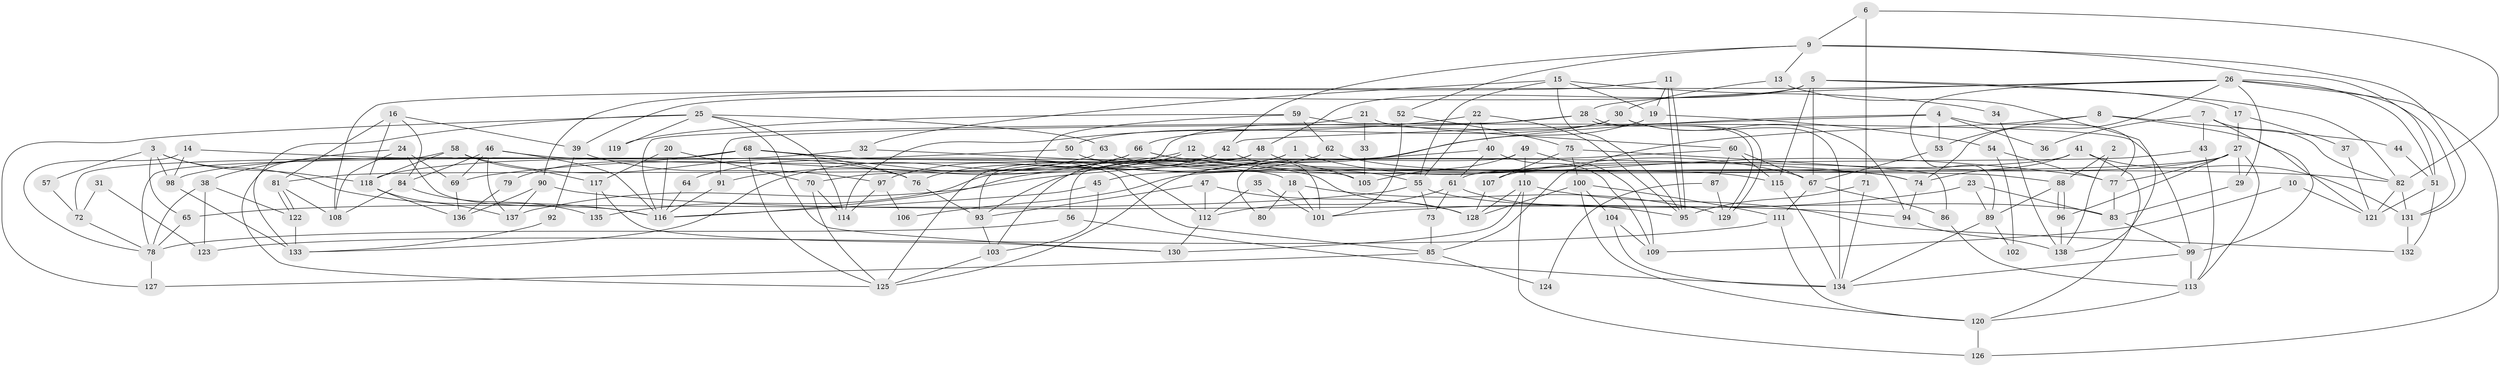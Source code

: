 // Generated by graph-tools (version 1.1) at 2025/50/03/09/25 03:50:03]
// undirected, 138 vertices, 276 edges
graph export_dot {
graph [start="1"]
  node [color=gray90,style=filled];
  1;
  2;
  3;
  4;
  5;
  6;
  7;
  8;
  9;
  10;
  11;
  12;
  13;
  14;
  15;
  16;
  17;
  18;
  19;
  20;
  21;
  22;
  23;
  24;
  25;
  26;
  27;
  28;
  29;
  30;
  31;
  32;
  33;
  34;
  35;
  36;
  37;
  38;
  39;
  40;
  41;
  42;
  43;
  44;
  45;
  46;
  47;
  48;
  49;
  50;
  51;
  52;
  53;
  54;
  55;
  56;
  57;
  58;
  59;
  60;
  61;
  62;
  63;
  64;
  65;
  66;
  67;
  68;
  69;
  70;
  71;
  72;
  73;
  74;
  75;
  76;
  77;
  78;
  79;
  80;
  81;
  82;
  83;
  84;
  85;
  86;
  87;
  88;
  89;
  90;
  91;
  92;
  93;
  94;
  95;
  96;
  97;
  98;
  99;
  100;
  101;
  102;
  103;
  104;
  105;
  106;
  107;
  108;
  109;
  110;
  111;
  112;
  113;
  114;
  115;
  116;
  117;
  118;
  119;
  120;
  121;
  122;
  123;
  124;
  125;
  126;
  127;
  128;
  129;
  130;
  131;
  132;
  133;
  134;
  135;
  136;
  137;
  138;
  1 -- 67;
  1 -- 103;
  1 -- 135;
  2 -- 138;
  2 -- 88;
  3 -- 98;
  3 -- 116;
  3 -- 57;
  3 -- 65;
  3 -- 118;
  4 -- 77;
  4 -- 53;
  4 -- 36;
  4 -- 42;
  4 -- 93;
  5 -- 115;
  5 -- 48;
  5 -- 17;
  5 -- 39;
  5 -- 67;
  5 -- 82;
  6 -- 82;
  6 -- 71;
  6 -- 9;
  7 -- 99;
  7 -- 82;
  7 -- 36;
  7 -- 43;
  8 -- 121;
  8 -- 85;
  8 -- 44;
  8 -- 53;
  9 -- 131;
  9 -- 13;
  9 -- 42;
  9 -- 51;
  9 -- 52;
  10 -- 109;
  10 -- 121;
  11 -- 95;
  11 -- 95;
  11 -- 90;
  11 -- 19;
  12 -- 88;
  12 -- 69;
  12 -- 97;
  13 -- 30;
  13 -- 138;
  14 -- 78;
  14 -- 98;
  14 -- 18;
  15 -- 55;
  15 -- 95;
  15 -- 19;
  15 -- 32;
  15 -- 34;
  16 -- 39;
  16 -- 118;
  16 -- 81;
  16 -- 84;
  17 -- 27;
  17 -- 37;
  18 -- 101;
  18 -- 80;
  18 -- 129;
  19 -- 54;
  19 -- 80;
  20 -- 116;
  20 -- 70;
  20 -- 117;
  21 -- 116;
  21 -- 60;
  21 -- 33;
  22 -- 40;
  22 -- 95;
  22 -- 55;
  22 -- 114;
  23 -- 101;
  23 -- 83;
  23 -- 89;
  24 -- 116;
  24 -- 108;
  24 -- 38;
  24 -- 69;
  25 -- 127;
  25 -- 130;
  25 -- 63;
  25 -- 114;
  25 -- 119;
  25 -- 133;
  26 -- 28;
  26 -- 108;
  26 -- 29;
  26 -- 51;
  26 -- 74;
  26 -- 89;
  26 -- 126;
  26 -- 131;
  27 -- 96;
  27 -- 113;
  27 -- 29;
  27 -- 77;
  27 -- 106;
  27 -- 107;
  28 -- 66;
  28 -- 129;
  28 -- 129;
  28 -- 91;
  29 -- 83;
  30 -- 94;
  30 -- 134;
  30 -- 50;
  30 -- 70;
  31 -- 123;
  31 -- 72;
  32 -- 105;
  32 -- 98;
  33 -- 105;
  34 -- 138;
  35 -- 112;
  35 -- 101;
  37 -- 121;
  38 -- 122;
  38 -- 78;
  38 -- 123;
  39 -- 97;
  39 -- 92;
  40 -- 137;
  40 -- 61;
  40 -- 109;
  41 -- 131;
  41 -- 45;
  41 -- 74;
  41 -- 120;
  42 -- 76;
  42 -- 101;
  42 -- 125;
  43 -- 113;
  43 -- 61;
  44 -- 51;
  45 -- 103;
  45 -- 116;
  46 -- 74;
  46 -- 84;
  46 -- 69;
  46 -- 116;
  46 -- 137;
  47 -- 128;
  47 -- 93;
  47 -- 112;
  48 -- 81;
  48 -- 93;
  48 -- 105;
  49 -- 56;
  49 -- 110;
  49 -- 105;
  49 -- 109;
  50 -- 118;
  50 -- 55;
  51 -- 121;
  51 -- 132;
  52 -- 75;
  52 -- 101;
  53 -- 67;
  54 -- 77;
  54 -- 102;
  55 -- 65;
  55 -- 73;
  55 -- 83;
  56 -- 78;
  56 -- 134;
  57 -- 72;
  58 -- 76;
  58 -- 125;
  58 -- 117;
  58 -- 118;
  59 -- 99;
  59 -- 62;
  59 -- 112;
  59 -- 119;
  60 -- 125;
  60 -- 67;
  60 -- 87;
  60 -- 115;
  61 -- 112;
  61 -- 73;
  61 -- 95;
  62 -- 74;
  62 -- 116;
  63 -- 115;
  63 -- 64;
  64 -- 116;
  65 -- 78;
  66 -- 82;
  66 -- 77;
  66 -- 91;
  66 -- 133;
  67 -- 111;
  67 -- 86;
  68 -- 125;
  68 -- 78;
  68 -- 72;
  68 -- 76;
  68 -- 79;
  68 -- 85;
  68 -- 128;
  69 -- 136;
  70 -- 114;
  70 -- 125;
  71 -- 95;
  71 -- 134;
  72 -- 78;
  73 -- 85;
  74 -- 94;
  75 -- 107;
  75 -- 100;
  75 -- 86;
  76 -- 93;
  77 -- 83;
  78 -- 127;
  79 -- 136;
  81 -- 122;
  81 -- 122;
  81 -- 108;
  82 -- 131;
  82 -- 121;
  83 -- 99;
  84 -- 135;
  84 -- 108;
  85 -- 124;
  85 -- 127;
  86 -- 113;
  87 -- 129;
  87 -- 124;
  88 -- 89;
  88 -- 96;
  88 -- 96;
  89 -- 102;
  89 -- 134;
  90 -- 137;
  90 -- 136;
  90 -- 94;
  91 -- 116;
  92 -- 133;
  93 -- 103;
  94 -- 138;
  96 -- 138;
  97 -- 114;
  97 -- 106;
  98 -- 133;
  99 -- 113;
  99 -- 134;
  100 -- 104;
  100 -- 128;
  100 -- 111;
  100 -- 120;
  103 -- 125;
  104 -- 134;
  104 -- 109;
  107 -- 128;
  110 -- 130;
  110 -- 126;
  110 -- 128;
  110 -- 132;
  111 -- 120;
  111 -- 123;
  112 -- 130;
  113 -- 120;
  115 -- 134;
  117 -- 130;
  117 -- 135;
  118 -- 136;
  118 -- 137;
  120 -- 126;
  122 -- 133;
  131 -- 132;
}
